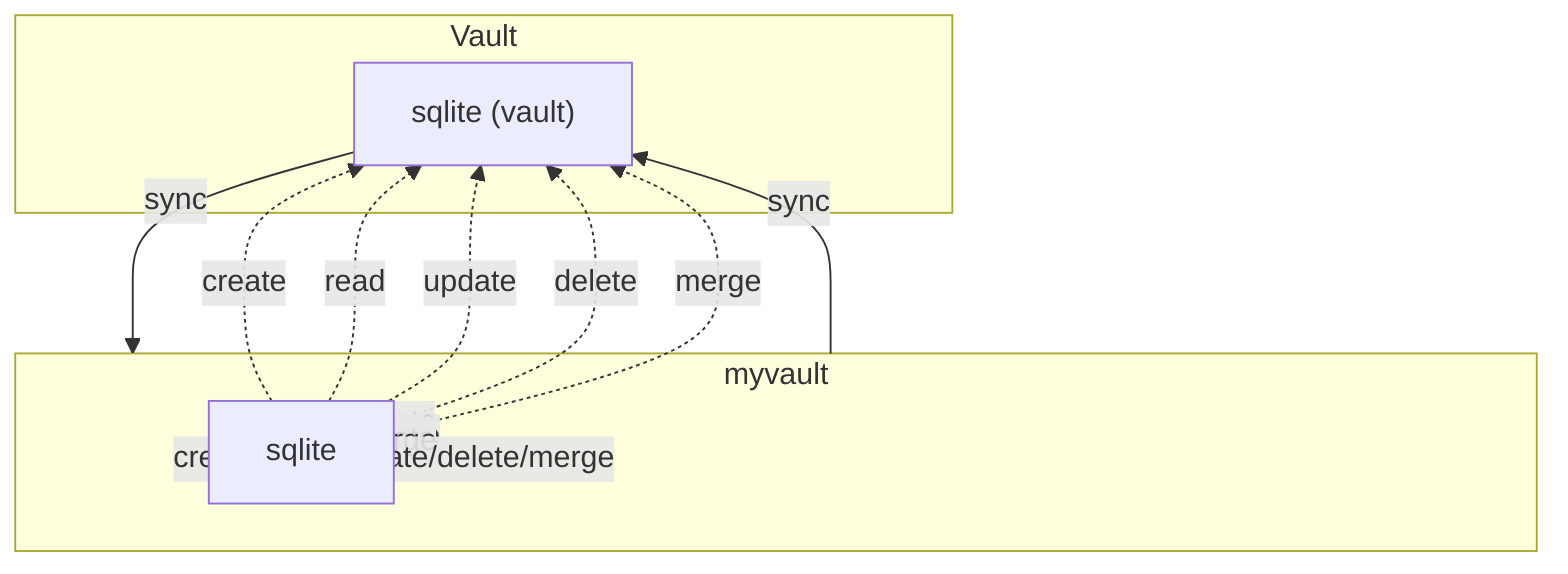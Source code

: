 flowchart TD
    subgraph Vault
        vault_db["sqlite (vault)"]
    end
    subgraph myvault
        myvault_db["sqlite"]
    end
    myvault_db -->|create| myvault
    myvault_db -->|read| myvault
    myvault_db -->|update| myvault
    myvault_db -->|delete| myvault
    myvault_db -->|merge| myvault
    myvault -->|sync| vault_db
    vault_db -->|sync| myvault
    myvault -->|create/read/update/delete/merge| myvault_db

    %% Operations
    myvault_db -.->|create| vault_db
    myvault_db -.->|read| vault_db
    myvault_db -.->|update| vault_db
    myvault_db -.->|delete| vault_db
    myvault_db -.->|merge| vault_db
